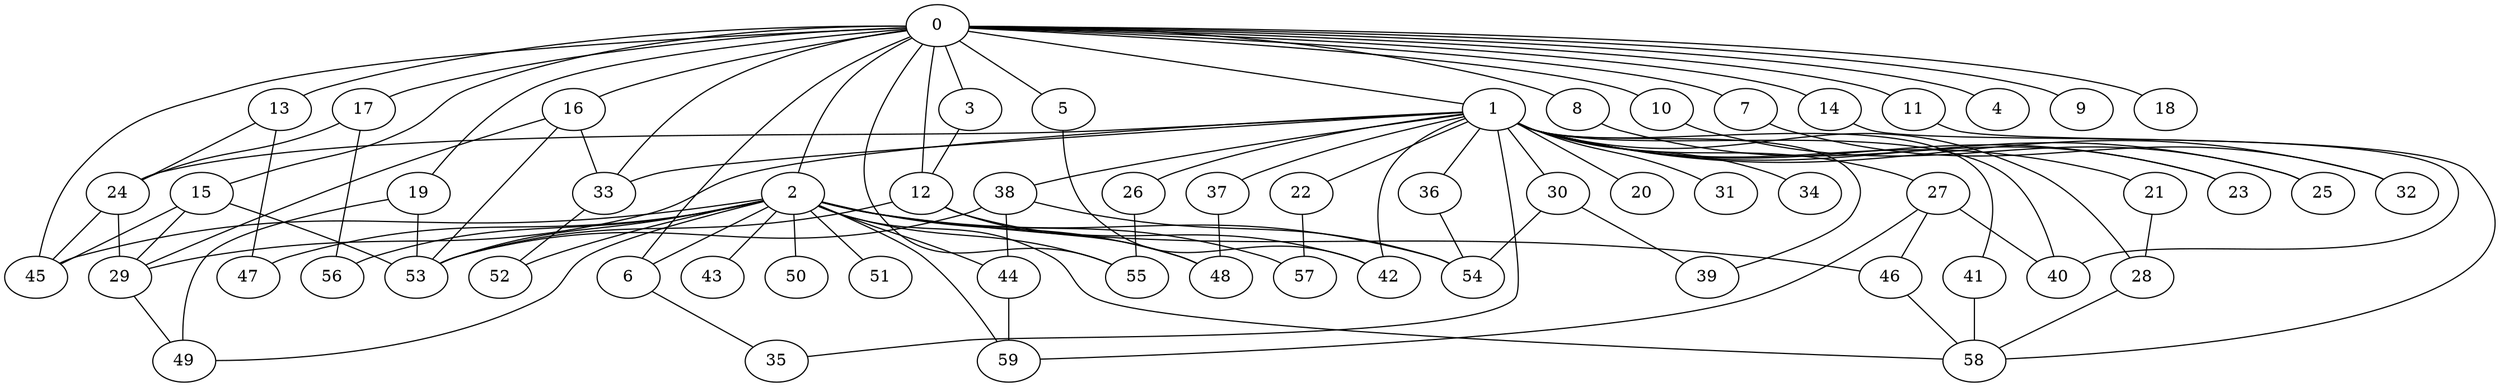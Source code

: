 
graph graphname {
    0 -- 1
0 -- 2
0 -- 3
0 -- 4
0 -- 5
0 -- 6
0 -- 7
0 -- 8
0 -- 9
0 -- 10
0 -- 11
0 -- 12
0 -- 13
0 -- 14
0 -- 15
0 -- 16
0 -- 17
0 -- 18
0 -- 19
0 -- 55
0 -- 33
0 -- 45
1 -- 20
1 -- 21
1 -- 22
1 -- 23
1 -- 24
1 -- 25
1 -- 26
1 -- 27
1 -- 28
1 -- 29
1 -- 30
1 -- 31
1 -- 32
1 -- 33
1 -- 34
1 -- 35
1 -- 36
1 -- 37
1 -- 38
1 -- 39
1 -- 40
1 -- 41
1 -- 42
2 -- 43
2 -- 44
2 -- 45
2 -- 46
2 -- 47
2 -- 48
2 -- 49
2 -- 50
2 -- 51
2 -- 52
2 -- 53
2 -- 54
2 -- 55
2 -- 56
2 -- 57
2 -- 58
2 -- 59
2 -- 6
3 -- 12
5 -- 42
6 -- 35
7 -- 32
8 -- 23
10 -- 25
11 -- 58
12 -- 48
12 -- 42
12 -- 53
13 -- 47
13 -- 24
14 -- 40
15 -- 53
15 -- 45
15 -- 29
16 -- 29
16 -- 53
16 -- 33
17 -- 56
17 -- 24
19 -- 53
19 -- 49
21 -- 28
22 -- 57
24 -- 29
24 -- 45
26 -- 55
27 -- 46
27 -- 59
27 -- 40
28 -- 58
29 -- 49
30 -- 39
30 -- 54
33 -- 52
36 -- 54
37 -- 48
38 -- 44
38 -- 53
38 -- 54
41 -- 58
44 -- 59
46 -- 58

}
